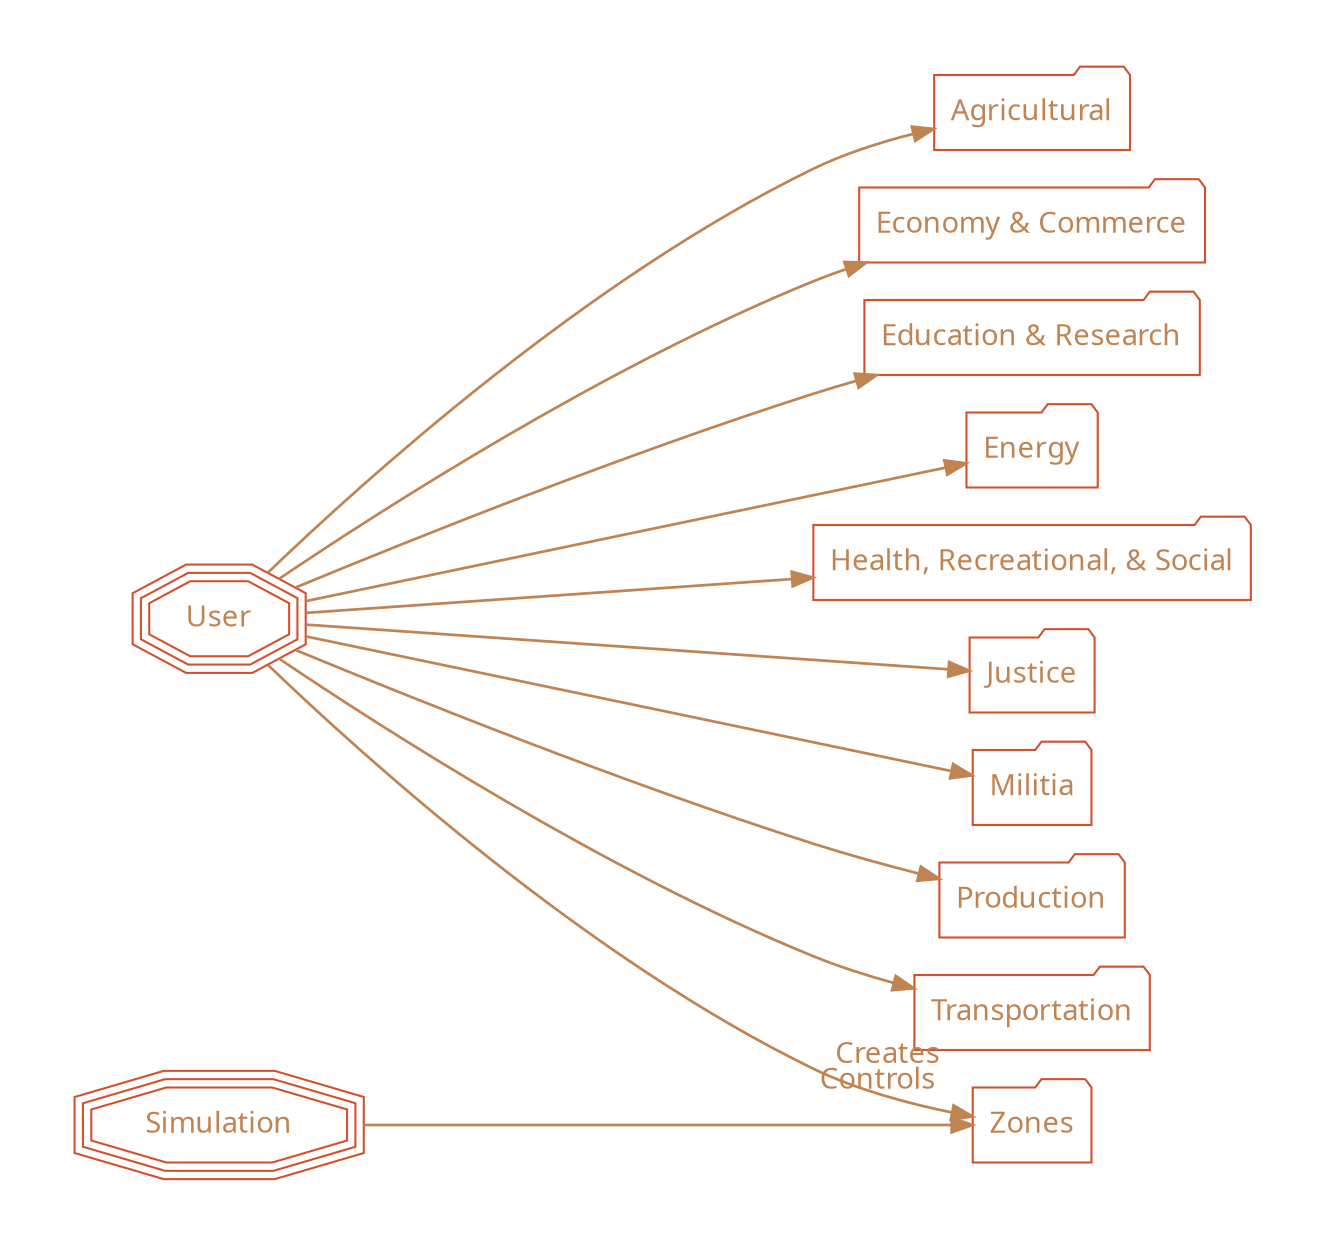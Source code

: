 /*
  This is part of the Avaneya Project Crew Handbook.
  Copyright (C) 2010-2013 Cartesian Theatre.
  See the file License for copying conditions.
  
  To manually compile:
      $ sudo aptitude install graphviz
      $ twopi -Tpdf Units_User_Basic_All.twopi.gv -o Units_User_Basic_All.pdf
*/

// High level categories for all of the user's basic units graph...
digraph Units_User_Basic_All
{
    // Graph attributes...
	bgcolor="transparent";
	margin="0";
	rankdir="LR";
	ratio="auto";
    ranksep="3";
    pad="0.5,0.5";
    compound="true";
    overlap="vpsc";
    root="User";

	// Node attributes...
	node[color="#d3502dff"];
	node[fillcolor="gray10"];
    node[fontcolor="#c08453ff"];
    node[fontname="Ubuntu"];
    node[shape="folder"]
	
	// Edge attributes...
	edge[color="#c08453ff"];
	edge[penwidth="1.3"];
	edge[fontcolor="#c08453ff"];
	edge[fontname="Ubuntu"];
	edge[labeldistance="5.0"];

    // User root node...
    "User"[shape=tripleoctagon];
    
    "Simulation"[shape=tripleoctagon];
    
    // Link all categories to user...
    "User" -> "Agricultural";
    "User" -> "Economy & Commerce";
    "User" -> "Education & Research";
    "User" -> "Energy";
    "User" -> "Health, Recreational, & Social";
    "User" -> "Justice";
    "User" -> "Militia";
    "User" -> "Production";
    "User" -> "Transportation";
    "User" -> "Zones"[headlabel="Creates"];
    "Simulation" -> "Zones"[headlabel="Controls"];
}

